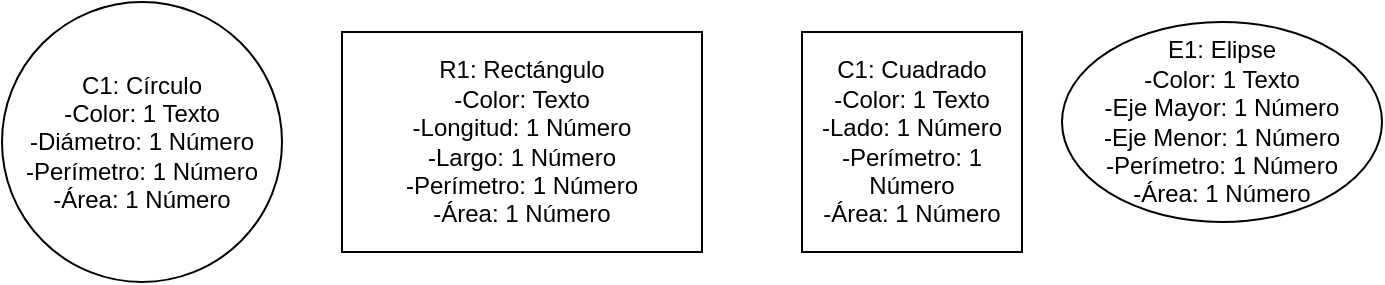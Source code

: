 <mxfile>
    <diagram id="rvDsMD9e9jWBFNg2mQZ5" name="Página-1">
        <mxGraphModel dx="752" dy="496" grid="1" gridSize="10" guides="1" tooltips="1" connect="1" arrows="1" fold="1" page="1" pageScale="1" pageWidth="827" pageHeight="1169" math="0" shadow="0">
            <root>
                <mxCell id="0"/>
                <mxCell id="1" parent="0"/>
                <mxCell id="2" value="R1: Rectángulo&lt;br&gt;-Color: Texto&lt;br&gt;-Longitud:&amp;nbsp;1 Número&lt;br&gt;-Largo:&amp;nbsp;1 Número&lt;br&gt;-Perímetro:&amp;nbsp;1 Número&lt;br&gt;-Área:&amp;nbsp;1 Número" style="rounded=0;whiteSpace=wrap;html=1;" vertex="1" parent="1">
                    <mxGeometry x="210" y="175" width="180" height="110" as="geometry"/>
                </mxCell>
                <mxCell id="3" value="C1: Cuadrado&lt;br&gt;-Color: 1 Texto&lt;br&gt;-Lado:&amp;nbsp;1 Número&lt;br&gt;-Perímetro:&amp;nbsp;1 Número&lt;br&gt;-Área:&amp;nbsp;1 Número" style="whiteSpace=wrap;html=1;aspect=fixed;" vertex="1" parent="1">
                    <mxGeometry x="440" y="175" width="110" height="110" as="geometry"/>
                </mxCell>
                <mxCell id="4" value="E1: Elipse&lt;br&gt;-Color: 1 Texto&lt;br&gt;-Eje Mayor:&amp;nbsp;1 Número&lt;br&gt;-Eje Menor:&amp;nbsp;1 Número&lt;br&gt;-Perímetro:&amp;nbsp;1 Número&lt;br&gt;-Área:&amp;nbsp;1 Número" style="ellipse;whiteSpace=wrap;html=1;" vertex="1" parent="1">
                    <mxGeometry x="570" y="170" width="160" height="100" as="geometry"/>
                </mxCell>
                <mxCell id="5" value="C1: Círculo&lt;br&gt;-Color: 1 Texto&lt;br&gt;-Diámetro: 1 Número&lt;br&gt;-Perímetro: 1 Número&lt;br&gt;-Área: 1 Número" style="ellipse;whiteSpace=wrap;html=1;aspect=fixed;" vertex="1" parent="1">
                    <mxGeometry x="40" y="160" width="140" height="140" as="geometry"/>
                </mxCell>
            </root>
        </mxGraphModel>
    </diagram>
</mxfile>